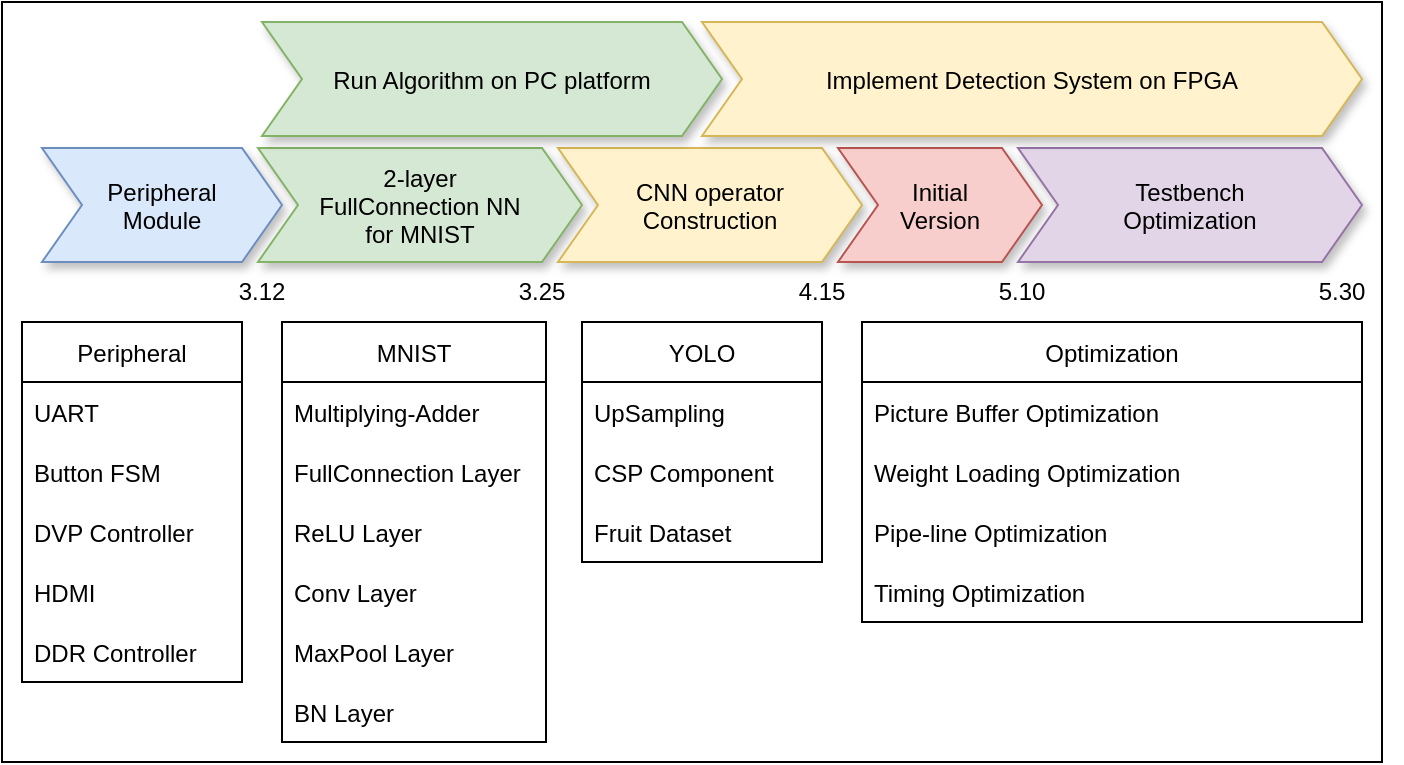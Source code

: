 <mxfile>
    <diagram id="-NVDOyjpbDmzepJvEqZZ" name="第 1 页">
        <mxGraphModel dx="825" dy="478" grid="1" gridSize="10" guides="1" tooltips="1" connect="1" arrows="1" fold="1" page="1" pageScale="1" pageWidth="1169" pageHeight="1654" math="0" shadow="0">
            <root>
                <mxCell id="0"/>
                <mxCell id="1" parent="0"/>
                <mxCell id="32" value="" style="rounded=0;whiteSpace=wrap;html=1;fontFamily=Helvetica;" parent="1" vertex="1">
                    <mxGeometry x="360" y="170" width="690" height="380" as="geometry"/>
                </mxCell>
                <mxCell id="10" value="" style="swimlane;childLayout=stackLayout;horizontal=1;fillColor=none;horizontalStack=1;resizeParent=1;resizeParentMax=0;resizeLast=0;collapsible=0;strokeColor=none;stackBorder=10;stackSpacing=-12;resizable=1;align=center;points=[];fontColor=#000000;startSize=23;fontFamily=Helvetica;" parent="1" vertex="1">
                    <mxGeometry x="370" y="210" width="680" height="100" as="geometry"/>
                </mxCell>
                <mxCell id="11" value="Peripheral&#10;Module" style="shape=step;perimeter=stepPerimeter;fixedSize=1;points=[];fillColor=#dae8fc;strokeColor=#6c8ebf;shadow=1;" parent="10" vertex="1">
                    <mxGeometry x="10" y="33" width="120" height="57" as="geometry"/>
                </mxCell>
                <mxCell id="12" value="2-layer &#10;FullConnection NN&#10;for MNIST" style="shape=step;perimeter=stepPerimeter;fixedSize=1;points=[];fillColor=#d5e8d4;strokeColor=#82b366;shadow=1;" parent="10" vertex="1">
                    <mxGeometry x="118" y="33" width="162" height="57" as="geometry"/>
                </mxCell>
                <mxCell id="13" value="CNN operator&#10;Construction" style="shape=step;perimeter=stepPerimeter;fixedSize=1;points=[];fillColor=#fff2cc;strokeColor=#d6b656;shadow=1;" parent="10" vertex="1">
                    <mxGeometry x="268" y="33" width="152" height="57" as="geometry"/>
                </mxCell>
                <mxCell id="22" value="Initial&#10;Version" style="shape=step;perimeter=stepPerimeter;fixedSize=1;points=[];fillColor=#f8cecc;strokeColor=#b85450;shadow=1;" parent="10" vertex="1">
                    <mxGeometry x="408" y="33" width="102" height="57" as="geometry"/>
                </mxCell>
                <mxCell id="23" value="Testbench&#10;Optimization" style="shape=step;perimeter=stepPerimeter;fixedSize=1;points=[];fillColor=#e1d5e7;strokeColor=#9673a6;shadow=1;" parent="10" vertex="1">
                    <mxGeometry x="498" y="33" width="172" height="57" as="geometry"/>
                </mxCell>
                <mxCell id="27" value="3.12" style="text;html=1;strokeColor=none;fillColor=none;align=center;verticalAlign=middle;whiteSpace=wrap;rounded=0;" parent="1" vertex="1">
                    <mxGeometry x="460" y="300" width="60" height="30" as="geometry"/>
                </mxCell>
                <mxCell id="28" value="3.25" style="text;html=1;strokeColor=none;fillColor=none;align=center;verticalAlign=middle;whiteSpace=wrap;rounded=0;" parent="1" vertex="1">
                    <mxGeometry x="600" y="300" width="60" height="30" as="geometry"/>
                </mxCell>
                <mxCell id="29" value="4.15" style="text;html=1;strokeColor=none;fillColor=none;align=center;verticalAlign=middle;whiteSpace=wrap;rounded=0;" parent="1" vertex="1">
                    <mxGeometry x="740" y="300" width="60" height="30" as="geometry"/>
                </mxCell>
                <mxCell id="30" value="5.10" style="text;html=1;strokeColor=none;fillColor=none;align=center;verticalAlign=middle;whiteSpace=wrap;rounded=0;" parent="1" vertex="1">
                    <mxGeometry x="840" y="300" width="60" height="30" as="geometry"/>
                </mxCell>
                <mxCell id="31" value="5.30" style="text;html=1;strokeColor=none;fillColor=none;align=center;verticalAlign=middle;whiteSpace=wrap;rounded=0;" parent="1" vertex="1">
                    <mxGeometry x="1000" y="300" width="60" height="30" as="geometry"/>
                </mxCell>
                <mxCell id="33" value="Peripheral" style="swimlane;fontStyle=0;childLayout=stackLayout;horizontal=1;startSize=30;horizontalStack=0;resizeParent=1;resizeParentMax=0;resizeLast=0;collapsible=1;marginBottom=0;" vertex="1" parent="1">
                    <mxGeometry x="370" y="330" width="110" height="180" as="geometry">
                        <mxRectangle x="380" y="330" width="50" height="30" as="alternateBounds"/>
                    </mxGeometry>
                </mxCell>
                <mxCell id="38" value="UART" style="text;strokeColor=none;fillColor=none;align=left;verticalAlign=middle;spacingLeft=4;spacingRight=4;overflow=hidden;points=[[0,0.5],[1,0.5]];portConstraint=eastwest;rotatable=0;" vertex="1" parent="33">
                    <mxGeometry y="30" width="110" height="30" as="geometry"/>
                </mxCell>
                <mxCell id="37" value="Button FSM" style="text;strokeColor=none;fillColor=none;align=left;verticalAlign=middle;spacingLeft=4;spacingRight=4;overflow=hidden;points=[[0,0.5],[1,0.5]];portConstraint=eastwest;rotatable=0;" vertex="1" parent="33">
                    <mxGeometry y="60" width="110" height="30" as="geometry"/>
                </mxCell>
                <mxCell id="34" value="DVP Controller" style="text;strokeColor=none;fillColor=none;align=left;verticalAlign=middle;spacingLeft=4;spacingRight=4;overflow=hidden;points=[[0,0.5],[1,0.5]];portConstraint=eastwest;rotatable=0;" vertex="1" parent="33">
                    <mxGeometry y="90" width="110" height="30" as="geometry"/>
                </mxCell>
                <mxCell id="35" value="HDMI" style="text;strokeColor=none;fillColor=none;align=left;verticalAlign=middle;spacingLeft=4;spacingRight=4;overflow=hidden;points=[[0,0.5],[1,0.5]];portConstraint=eastwest;rotatable=0;" vertex="1" parent="33">
                    <mxGeometry y="120" width="110" height="30" as="geometry"/>
                </mxCell>
                <mxCell id="36" value="DDR Controller" style="text;strokeColor=none;fillColor=none;align=left;verticalAlign=middle;spacingLeft=4;spacingRight=4;overflow=hidden;points=[[0,0.5],[1,0.5]];portConstraint=eastwest;rotatable=0;" vertex="1" parent="33">
                    <mxGeometry y="150" width="110" height="30" as="geometry"/>
                </mxCell>
                <mxCell id="39" value="MNIST" style="swimlane;fontStyle=0;childLayout=stackLayout;horizontal=1;startSize=30;horizontalStack=0;resizeParent=1;resizeParentMax=0;resizeLast=0;collapsible=1;marginBottom=0;" vertex="1" parent="1">
                    <mxGeometry x="500" y="330" width="132" height="210" as="geometry"/>
                </mxCell>
                <mxCell id="45" value="Multiplying-Adder" style="text;strokeColor=none;fillColor=none;align=left;verticalAlign=middle;spacingLeft=4;spacingRight=4;overflow=hidden;points=[[0,0.5],[1,0.5]];portConstraint=eastwest;rotatable=0;" vertex="1" parent="39">
                    <mxGeometry y="30" width="132" height="30" as="geometry"/>
                </mxCell>
                <mxCell id="44" value="FullConnection Layer" style="text;strokeColor=none;fillColor=none;align=left;verticalAlign=middle;spacingLeft=4;spacingRight=4;overflow=hidden;points=[[0,0.5],[1,0.5]];portConstraint=eastwest;rotatable=0;" vertex="1" parent="39">
                    <mxGeometry y="60" width="132" height="30" as="geometry"/>
                </mxCell>
                <mxCell id="43" value="ReLU Layer" style="text;strokeColor=none;fillColor=none;align=left;verticalAlign=middle;spacingLeft=4;spacingRight=4;overflow=hidden;points=[[0,0.5],[1,0.5]];portConstraint=eastwest;rotatable=0;" vertex="1" parent="39">
                    <mxGeometry y="90" width="132" height="30" as="geometry"/>
                </mxCell>
                <mxCell id="52" value="Conv Layer" style="text;strokeColor=none;fillColor=none;align=left;verticalAlign=middle;spacingLeft=4;spacingRight=4;overflow=hidden;points=[[0,0.5],[1,0.5]];portConstraint=eastwest;rotatable=0;" vertex="1" parent="39">
                    <mxGeometry y="120" width="132" height="30" as="geometry"/>
                </mxCell>
                <mxCell id="54" value="MaxPool Layer" style="text;strokeColor=none;fillColor=none;align=left;verticalAlign=middle;spacingLeft=4;spacingRight=4;overflow=hidden;points=[[0,0.5],[1,0.5]];portConstraint=eastwest;rotatable=0;" vertex="1" parent="39">
                    <mxGeometry y="150" width="132" height="30" as="geometry"/>
                </mxCell>
                <mxCell id="53" value="BN Layer" style="text;strokeColor=none;fillColor=none;align=left;verticalAlign=middle;spacingLeft=4;spacingRight=4;overflow=hidden;points=[[0,0.5],[1,0.5]];portConstraint=eastwest;rotatable=0;" vertex="1" parent="39">
                    <mxGeometry y="180" width="132" height="30" as="geometry"/>
                </mxCell>
                <mxCell id="47" value="Run Algorithm on PC platform" style="shape=step;perimeter=stepPerimeter;fixedSize=1;points=[];fillColor=#d5e8d4;strokeColor=#82b366;shadow=1;" vertex="1" parent="1">
                    <mxGeometry x="490" y="180" width="230" height="57" as="geometry"/>
                </mxCell>
                <mxCell id="48" value="YOLO" style="swimlane;fontStyle=0;childLayout=stackLayout;horizontal=1;startSize=30;horizontalStack=0;resizeParent=1;resizeParentMax=0;resizeLast=0;collapsible=1;marginBottom=0;" vertex="1" parent="1">
                    <mxGeometry x="650" y="330" width="120" height="120" as="geometry"/>
                </mxCell>
                <mxCell id="56" value="UpSampling" style="text;strokeColor=none;fillColor=none;align=left;verticalAlign=middle;spacingLeft=4;spacingRight=4;overflow=hidden;points=[[0,0.5],[1,0.5]];portConstraint=eastwest;rotatable=0;" vertex="1" parent="48">
                    <mxGeometry y="30" width="120" height="30" as="geometry"/>
                </mxCell>
                <mxCell id="55" value="CSP Component" style="text;strokeColor=none;fillColor=none;align=left;verticalAlign=middle;spacingLeft=4;spacingRight=4;overflow=hidden;points=[[0,0.5],[1,0.5]];portConstraint=eastwest;rotatable=0;" vertex="1" parent="48">
                    <mxGeometry y="60" width="120" height="30" as="geometry"/>
                </mxCell>
                <mxCell id="49" value="Fruit Dataset" style="text;strokeColor=none;fillColor=none;align=left;verticalAlign=middle;spacingLeft=4;spacingRight=4;overflow=hidden;points=[[0,0.5],[1,0.5]];portConstraint=eastwest;rotatable=0;" vertex="1" parent="48">
                    <mxGeometry y="90" width="120" height="30" as="geometry"/>
                </mxCell>
                <mxCell id="57" value="Optimization" style="swimlane;fontStyle=0;childLayout=stackLayout;horizontal=1;startSize=30;horizontalStack=0;resizeParent=1;resizeParentMax=0;resizeLast=0;collapsible=1;marginBottom=0;" vertex="1" parent="1">
                    <mxGeometry x="790" y="330" width="250" height="150" as="geometry"/>
                </mxCell>
                <mxCell id="63" value="Picture Buffer Optimization" style="text;strokeColor=none;fillColor=none;align=left;verticalAlign=middle;spacingLeft=4;spacingRight=4;overflow=hidden;points=[[0,0.5],[1,0.5]];portConstraint=eastwest;rotatable=0;" vertex="1" parent="57">
                    <mxGeometry y="30" width="250" height="30" as="geometry"/>
                </mxCell>
                <mxCell id="58" value="Weight Loading Optimization " style="text;strokeColor=none;fillColor=none;align=left;verticalAlign=middle;spacingLeft=4;spacingRight=4;overflow=hidden;points=[[0,0.5],[1,0.5]];portConstraint=eastwest;rotatable=0;" vertex="1" parent="57">
                    <mxGeometry y="60" width="250" height="30" as="geometry"/>
                </mxCell>
                <mxCell id="59" value="Pipe-line Optimization" style="text;strokeColor=none;fillColor=none;align=left;verticalAlign=middle;spacingLeft=4;spacingRight=4;overflow=hidden;points=[[0,0.5],[1,0.5]];portConstraint=eastwest;rotatable=0;" vertex="1" parent="57">
                    <mxGeometry y="90" width="250" height="30" as="geometry"/>
                </mxCell>
                <mxCell id="64" value="Timing Optimization" style="text;strokeColor=none;fillColor=none;align=left;verticalAlign=middle;spacingLeft=4;spacingRight=4;overflow=hidden;points=[[0,0.5],[1,0.5]];portConstraint=eastwest;rotatable=0;" vertex="1" parent="57">
                    <mxGeometry y="120" width="250" height="30" as="geometry"/>
                </mxCell>
                <mxCell id="61" value="Implement Detection System on FPGA" style="shape=step;perimeter=stepPerimeter;fixedSize=1;points=[];fillColor=#fff2cc;strokeColor=#d6b656;shadow=1;" vertex="1" parent="1">
                    <mxGeometry x="710" y="180" width="330" height="57" as="geometry"/>
                </mxCell>
            </root>
        </mxGraphModel>
    </diagram>
</mxfile>